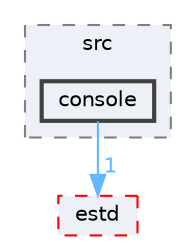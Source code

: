 digraph "console"
{
 // LATEX_PDF_SIZE
  bgcolor="transparent";
  edge [fontname=Helvetica,fontsize=10,labelfontname=Helvetica,labelfontsize=10];
  node [fontname=Helvetica,fontsize=10,shape=box,height=0.2,width=0.4];
  compound=true
  subgraph clusterdir_727574b3d30ade41413a5964bfde5e19 {
    graph [ bgcolor="#edf0f7", pencolor="grey50", label="src", fontname=Helvetica,fontsize=10 style="filled,dashed", URL="dir_727574b3d30ade41413a5964bfde5e19.html",tooltip=""]
  dir_34c90489c5fda45f8104f1edb17b117c [label="console", fillcolor="#edf0f7", color="grey25", style="filled,bold", URL="dir_34c90489c5fda45f8104f1edb17b117c.html",tooltip=""];
  }
  dir_705ed472854f071e46e92f9933f4d565 [label="estd", fillcolor="#edf0f7", color="red", style="filled,dashed", URL="dir_705ed472854f071e46e92f9933f4d565.html",tooltip=""];
  dir_34c90489c5fda45f8104f1edb17b117c->dir_705ed472854f071e46e92f9933f4d565 [headlabel="1", labeldistance=1.5 headhref="dir_000055_000075.html" href="dir_000055_000075.html" color="steelblue1" fontcolor="steelblue1"];
}
